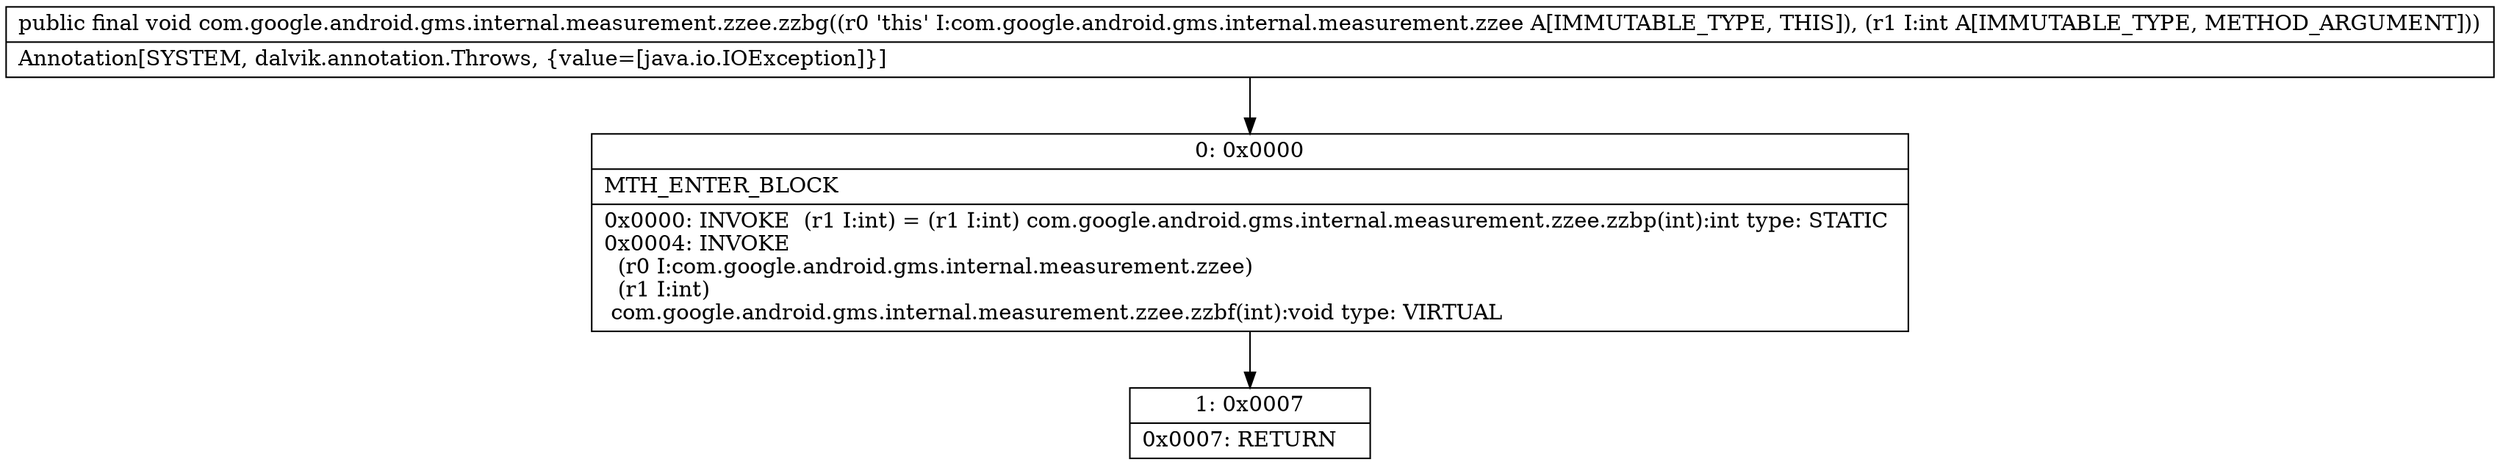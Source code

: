 digraph "CFG forcom.google.android.gms.internal.measurement.zzee.zzbg(I)V" {
Node_0 [shape=record,label="{0\:\ 0x0000|MTH_ENTER_BLOCK\l|0x0000: INVOKE  (r1 I:int) = (r1 I:int) com.google.android.gms.internal.measurement.zzee.zzbp(int):int type: STATIC \l0x0004: INVOKE  \l  (r0 I:com.google.android.gms.internal.measurement.zzee)\l  (r1 I:int)\l com.google.android.gms.internal.measurement.zzee.zzbf(int):void type: VIRTUAL \l}"];
Node_1 [shape=record,label="{1\:\ 0x0007|0x0007: RETURN   \l}"];
MethodNode[shape=record,label="{public final void com.google.android.gms.internal.measurement.zzee.zzbg((r0 'this' I:com.google.android.gms.internal.measurement.zzee A[IMMUTABLE_TYPE, THIS]), (r1 I:int A[IMMUTABLE_TYPE, METHOD_ARGUMENT]))  | Annotation[SYSTEM, dalvik.annotation.Throws, \{value=[java.io.IOException]\}]\l}"];
MethodNode -> Node_0;
Node_0 -> Node_1;
}

